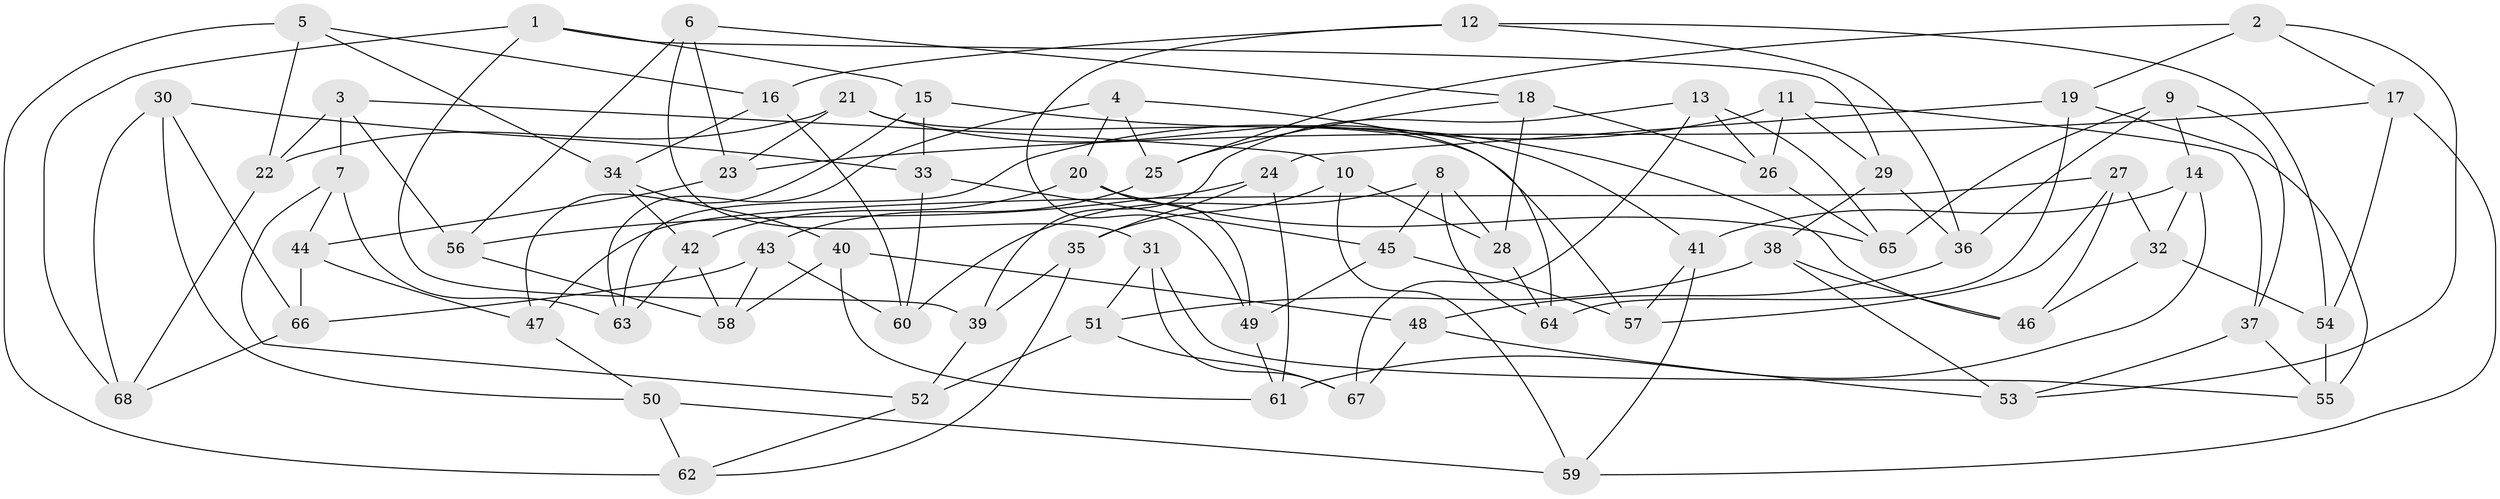 // Generated by graph-tools (version 1.1) at 2025/50/03/09/25 03:50:50]
// undirected, 68 vertices, 136 edges
graph export_dot {
graph [start="1"]
  node [color=gray90,style=filled];
  1;
  2;
  3;
  4;
  5;
  6;
  7;
  8;
  9;
  10;
  11;
  12;
  13;
  14;
  15;
  16;
  17;
  18;
  19;
  20;
  21;
  22;
  23;
  24;
  25;
  26;
  27;
  28;
  29;
  30;
  31;
  32;
  33;
  34;
  35;
  36;
  37;
  38;
  39;
  40;
  41;
  42;
  43;
  44;
  45;
  46;
  47;
  48;
  49;
  50;
  51;
  52;
  53;
  54;
  55;
  56;
  57;
  58;
  59;
  60;
  61;
  62;
  63;
  64;
  65;
  66;
  67;
  68;
  1 -- 15;
  1 -- 29;
  1 -- 68;
  1 -- 39;
  2 -- 53;
  2 -- 19;
  2 -- 25;
  2 -- 17;
  3 -- 56;
  3 -- 22;
  3 -- 7;
  3 -- 10;
  4 -- 64;
  4 -- 25;
  4 -- 63;
  4 -- 20;
  5 -- 16;
  5 -- 62;
  5 -- 22;
  5 -- 34;
  6 -- 23;
  6 -- 31;
  6 -- 18;
  6 -- 56;
  7 -- 52;
  7 -- 63;
  7 -- 44;
  8 -- 45;
  8 -- 28;
  8 -- 60;
  8 -- 64;
  9 -- 14;
  9 -- 37;
  9 -- 65;
  9 -- 36;
  10 -- 59;
  10 -- 35;
  10 -- 28;
  11 -- 26;
  11 -- 37;
  11 -- 29;
  11 -- 63;
  12 -- 49;
  12 -- 54;
  12 -- 36;
  12 -- 16;
  13 -- 67;
  13 -- 65;
  13 -- 39;
  13 -- 26;
  14 -- 41;
  14 -- 61;
  14 -- 32;
  15 -- 47;
  15 -- 33;
  15 -- 46;
  16 -- 34;
  16 -- 60;
  17 -- 59;
  17 -- 23;
  17 -- 54;
  18 -- 26;
  18 -- 25;
  18 -- 28;
  19 -- 24;
  19 -- 64;
  19 -- 55;
  20 -- 65;
  20 -- 49;
  20 -- 42;
  21 -- 22;
  21 -- 57;
  21 -- 41;
  21 -- 23;
  22 -- 68;
  23 -- 44;
  24 -- 35;
  24 -- 61;
  24 -- 56;
  25 -- 43;
  26 -- 65;
  27 -- 57;
  27 -- 32;
  27 -- 46;
  27 -- 47;
  28 -- 64;
  29 -- 36;
  29 -- 38;
  30 -- 33;
  30 -- 68;
  30 -- 66;
  30 -- 50;
  31 -- 55;
  31 -- 67;
  31 -- 51;
  32 -- 46;
  32 -- 54;
  33 -- 60;
  33 -- 45;
  34 -- 40;
  34 -- 42;
  35 -- 62;
  35 -- 39;
  36 -- 48;
  37 -- 55;
  37 -- 53;
  38 -- 51;
  38 -- 46;
  38 -- 53;
  39 -- 52;
  40 -- 61;
  40 -- 58;
  40 -- 48;
  41 -- 57;
  41 -- 59;
  42 -- 63;
  42 -- 58;
  43 -- 60;
  43 -- 58;
  43 -- 66;
  44 -- 47;
  44 -- 66;
  45 -- 49;
  45 -- 57;
  47 -- 50;
  48 -- 53;
  48 -- 67;
  49 -- 61;
  50 -- 62;
  50 -- 59;
  51 -- 52;
  51 -- 67;
  52 -- 62;
  54 -- 55;
  56 -- 58;
  66 -- 68;
}
